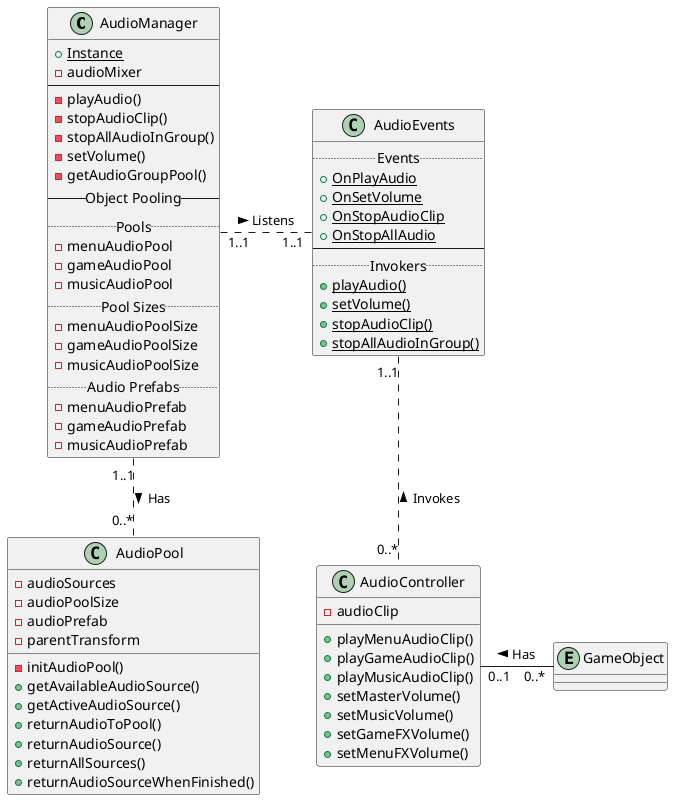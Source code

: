 @startuml inputsystem
class AudioManager {
    {static} +Instance
    -audioMixer
    ---
    -playAudio()
    -stopAudioClip()
    -stopAllAudioInGroup()
    -setVolume()
    -getAudioGroupPool()
    --Object Pooling--
    ..Pools..
    -menuAudioPool
    -gameAudioPool
    -musicAudioPool
    ..Pool Sizes..
    -menuAudioPoolSize
    -gameAudioPoolSize
    -musicAudioPoolSize
    ..Audio Prefabs..
    -menuAudioPrefab
    -gameAudioPrefab
    -musicAudioPrefab
}

class AudioEvents {
    ..Events..
    {static} +OnPlayAudio
    {static} +OnSetVolume
    {static} +OnStopAudioClip
    {static} +OnStopAllAudio
    ---
    ..Invokers..
    {static} +playAudio()
    {static} +setVolume()
    {static} +stopAudioClip()
    {static} +stopAllAudioInGroup()
}

class AudioPool {
    -audioSources
    -audioPoolSize
    -audioPrefab
    -parentTransform
    -initAudioPool()
    +getAvailableAudioSource()
    +getActiveAudioSource()
    +returnAudioToPool()
    +returnAudioSource()
    +returnAllSources()
    +returnAudioSourceWhenFinished()
}

class AudioController {
    -audioClip
    +playMenuAudioClip()
    +playGameAudioClip()
    +playMusicAudioClip()
    +setMasterVolume()
    +setMusicVolume()
    +setGameFXVolume()
    +setMenuFXVolume()
}

entity GameObject

AudioManager       "1..1"    .right.    "1..1"    AudioEvents    : "Listens >"
AudioManager       "1..1"    .down.     "0..*"    AudioPool      : "Has >"
AudioController    "0..*"    .up.       "1..1"    AudioEvents    : "Invokes >"
AudioController    "0..1"    -right-    "0..*"    GameObject     : "Has <"

@enduml
